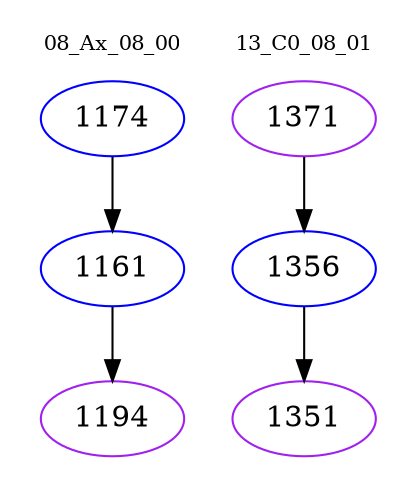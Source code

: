 digraph{
subgraph cluster_0 {
color = white
label = "08_Ax_08_00";
fontsize=10;
T0_1174 [label="1174", color="blue"]
T0_1174 -> T0_1161 [color="black"]
T0_1161 [label="1161", color="blue"]
T0_1161 -> T0_1194 [color="black"]
T0_1194 [label="1194", color="purple"]
}
subgraph cluster_1 {
color = white
label = "13_C0_08_01";
fontsize=10;
T1_1371 [label="1371", color="purple"]
T1_1371 -> T1_1356 [color="black"]
T1_1356 [label="1356", color="blue"]
T1_1356 -> T1_1351 [color="black"]
T1_1351 [label="1351", color="purple"]
}
}

